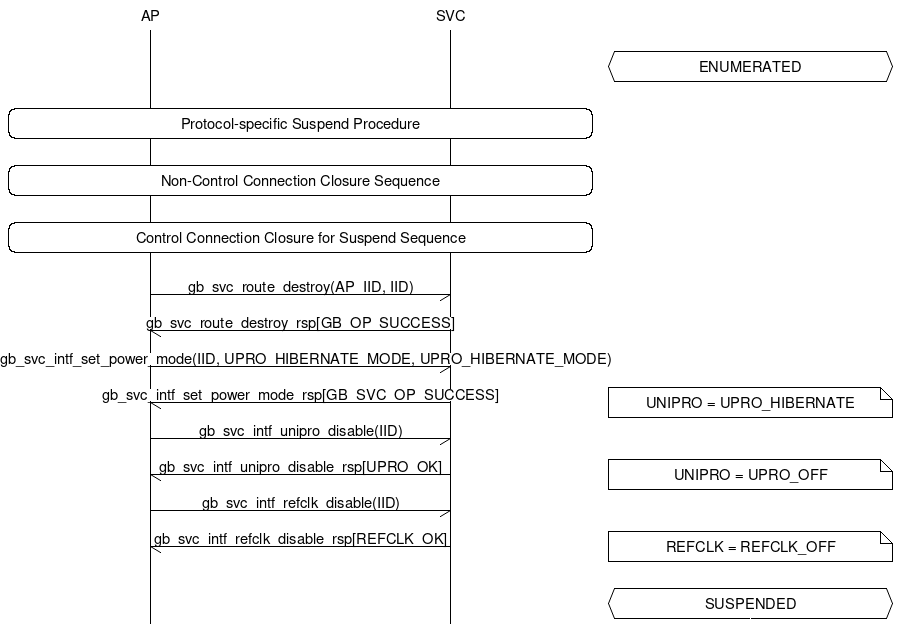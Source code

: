 # MSC for Power Managemenet Suspend Procedure

msc {
  hscale = "1.5", arcgradient = "0";

  AP, SVC, Comments [ linecolor = "white", textcolor = "white" ];

  |||;
  Comments abox Comments [ label = "ENUMERATED" ];
  |||;
  AP rbox SVC [ label = "Protocol-specific Suspend Procedure" ];
  |||;
  AP rbox SVC [ label = "Non-Control Connection Closure Sequence" ];
  |||;
  AP rbox SVC [ label = "Control Connection Closure for Suspend Sequence" ];
  |||;
  AP->SVC [ label = "gb_svc_route_destroy(AP_IID, IID)"];
  SVC->AP [ label = "gb_svc_route_destroy_rsp[GB_OP_SUCCESS]"];
  AP->SVC [ label = "gb_svc_intf_set_power_mode(IID, UPRO_HIBERNATE_MODE, UPRO_HIBERNATE_MODE)" ];
  SVC->AP [ label = "gb_svc_intf_set_power_mode_rsp[GB_SVC_OP_SUCCESS]" ],
  Comments note Comments [ label = "UNIPRO = UPRO_HIBERNATE" ];
  AP->SVC [ label = "gb_svc_intf_unipro_disable(IID)" ];
  SVC->AP [ label = "gb_svc_intf_unipro_disable_rsp[UPRO_OK]" ],
  Comments note Comments [ label = "UNIPRO = UPRO_OFF" ];
  AP->SVC [ label = "gb_svc_intf_refclk_disable(IID)" ];
  SVC->AP [ label = "gb_svc_intf_refclk_disable_rsp[REFCLK_OK]" ],
  Comments note Comments [ label = "REFCLK = REFCLK_OFF" ];
  |||;
  Comments abox Comments [ label = "SUSPENDED" ];
}
